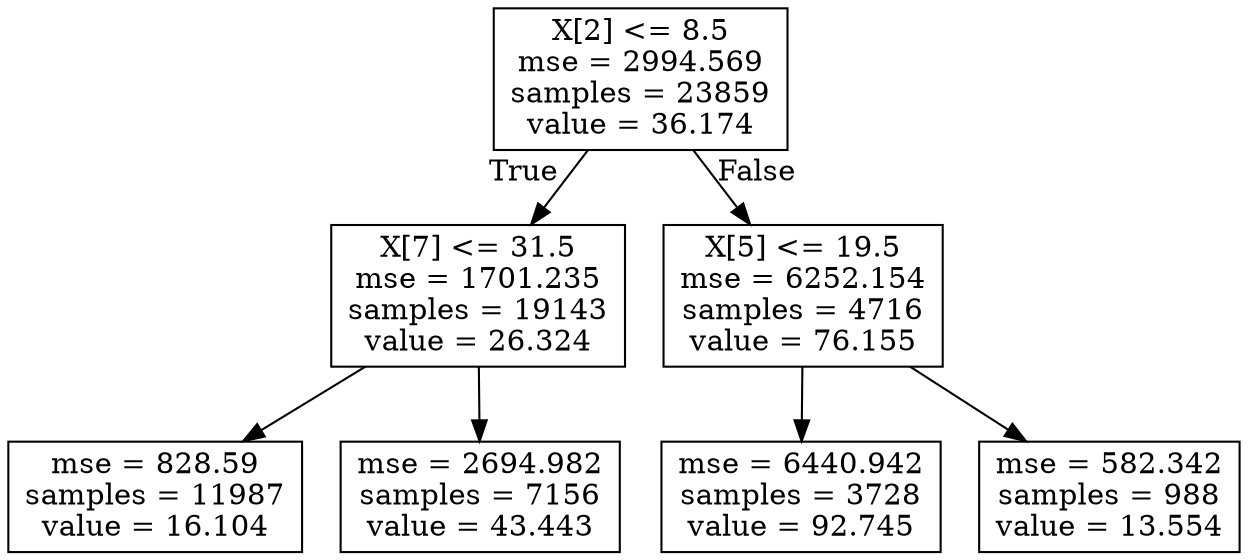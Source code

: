 digraph Tree {
node [shape=box] ;
0 [label="X[2] <= 8.5\nmse = 2994.569\nsamples = 23859\nvalue = 36.174"] ;
1 [label="X[7] <= 31.5\nmse = 1701.235\nsamples = 19143\nvalue = 26.324"] ;
0 -> 1 [labeldistance=2.5, labelangle=45, headlabel="True"] ;
2 [label="mse = 828.59\nsamples = 11987\nvalue = 16.104"] ;
1 -> 2 ;
3 [label="mse = 2694.982\nsamples = 7156\nvalue = 43.443"] ;
1 -> 3 ;
4 [label="X[5] <= 19.5\nmse = 6252.154\nsamples = 4716\nvalue = 76.155"] ;
0 -> 4 [labeldistance=2.5, labelangle=-45, headlabel="False"] ;
5 [label="mse = 6440.942\nsamples = 3728\nvalue = 92.745"] ;
4 -> 5 ;
6 [label="mse = 582.342\nsamples = 988\nvalue = 13.554"] ;
4 -> 6 ;
}